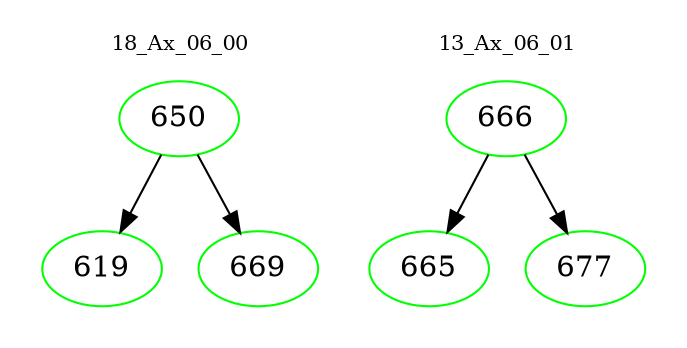 digraph{
subgraph cluster_0 {
color = white
label = "18_Ax_06_00";
fontsize=10;
T0_650 [label="650", color="green"]
T0_650 -> T0_619 [color="black"]
T0_619 [label="619", color="green"]
T0_650 -> T0_669 [color="black"]
T0_669 [label="669", color="green"]
}
subgraph cluster_1 {
color = white
label = "13_Ax_06_01";
fontsize=10;
T1_666 [label="666", color="green"]
T1_666 -> T1_665 [color="black"]
T1_665 [label="665", color="green"]
T1_666 -> T1_677 [color="black"]
T1_677 [label="677", color="green"]
}
}
